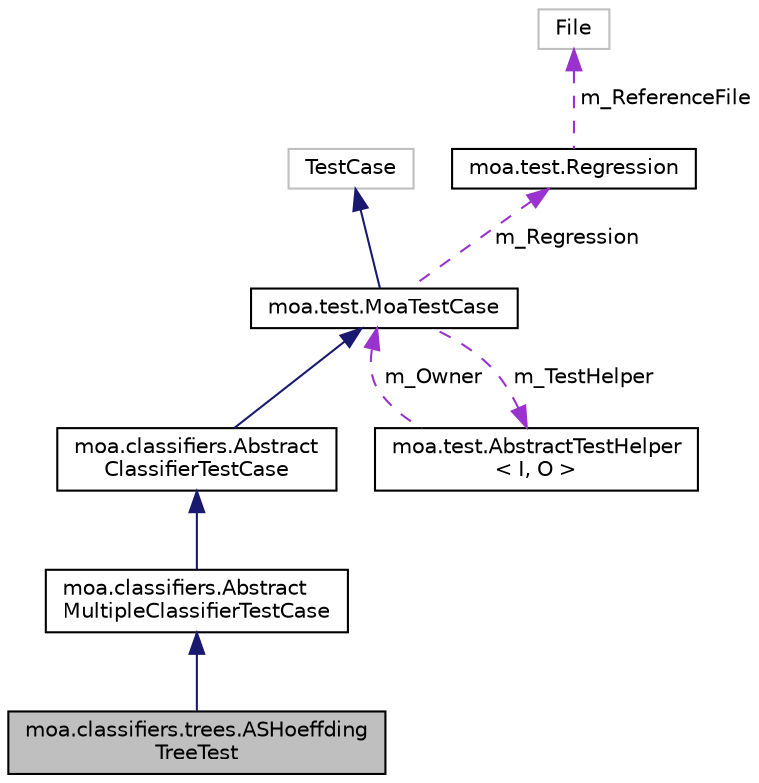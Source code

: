 digraph "moa.classifiers.trees.ASHoeffdingTreeTest"
{
 // LATEX_PDF_SIZE
  edge [fontname="Helvetica",fontsize="10",labelfontname="Helvetica",labelfontsize="10"];
  node [fontname="Helvetica",fontsize="10",shape=record];
  Node1 [label="moa.classifiers.trees.ASHoeffding\lTreeTest",height=0.2,width=0.4,color="black", fillcolor="grey75", style="filled", fontcolor="black",tooltip=" "];
  Node2 -> Node1 [dir="back",color="midnightblue",fontsize="10",style="solid"];
  Node2 [label="moa.classifiers.Abstract\lMultipleClassifierTestCase",height=0.2,width=0.4,color="black", fillcolor="white", style="filled",URL="$classmoa_1_1classifiers_1_1_abstract_multiple_classifier_test_case.html",tooltip=" "];
  Node3 -> Node2 [dir="back",color="midnightblue",fontsize="10",style="solid"];
  Node3 [label="moa.classifiers.Abstract\lClassifierTestCase",height=0.2,width=0.4,color="black", fillcolor="white", style="filled",URL="$classmoa_1_1classifiers_1_1_abstract_classifier_test_case.html",tooltip=" "];
  Node4 -> Node3 [dir="back",color="midnightblue",fontsize="10",style="solid"];
  Node4 [label="moa.test.MoaTestCase",height=0.2,width=0.4,color="black", fillcolor="white", style="filled",URL="$classmoa_1_1test_1_1_moa_test_case.html",tooltip=" "];
  Node5 -> Node4 [dir="back",color="midnightblue",fontsize="10",style="solid"];
  Node5 [label="TestCase",height=0.2,width=0.4,color="grey75", fillcolor="white", style="filled",tooltip=" "];
  Node6 -> Node4 [dir="back",color="darkorchid3",fontsize="10",style="dashed",label=" m_TestHelper" ];
  Node6 [label="moa.test.AbstractTestHelper\l\< I, O \>",height=0.2,width=0.4,color="black", fillcolor="white", style="filled",URL="$classmoa_1_1test_1_1_abstract_test_helper.html",tooltip=" "];
  Node4 -> Node6 [dir="back",color="darkorchid3",fontsize="10",style="dashed",label=" m_Owner" ];
  Node7 -> Node4 [dir="back",color="darkorchid3",fontsize="10",style="dashed",label=" m_Regression" ];
  Node7 [label="moa.test.Regression",height=0.2,width=0.4,color="black", fillcolor="white", style="filled",URL="$classmoa_1_1test_1_1_regression.html",tooltip=" "];
  Node8 -> Node7 [dir="back",color="darkorchid3",fontsize="10",style="dashed",label=" m_ReferenceFile" ];
  Node8 [label="File",height=0.2,width=0.4,color="grey75", fillcolor="white", style="filled",tooltip=" "];
}
